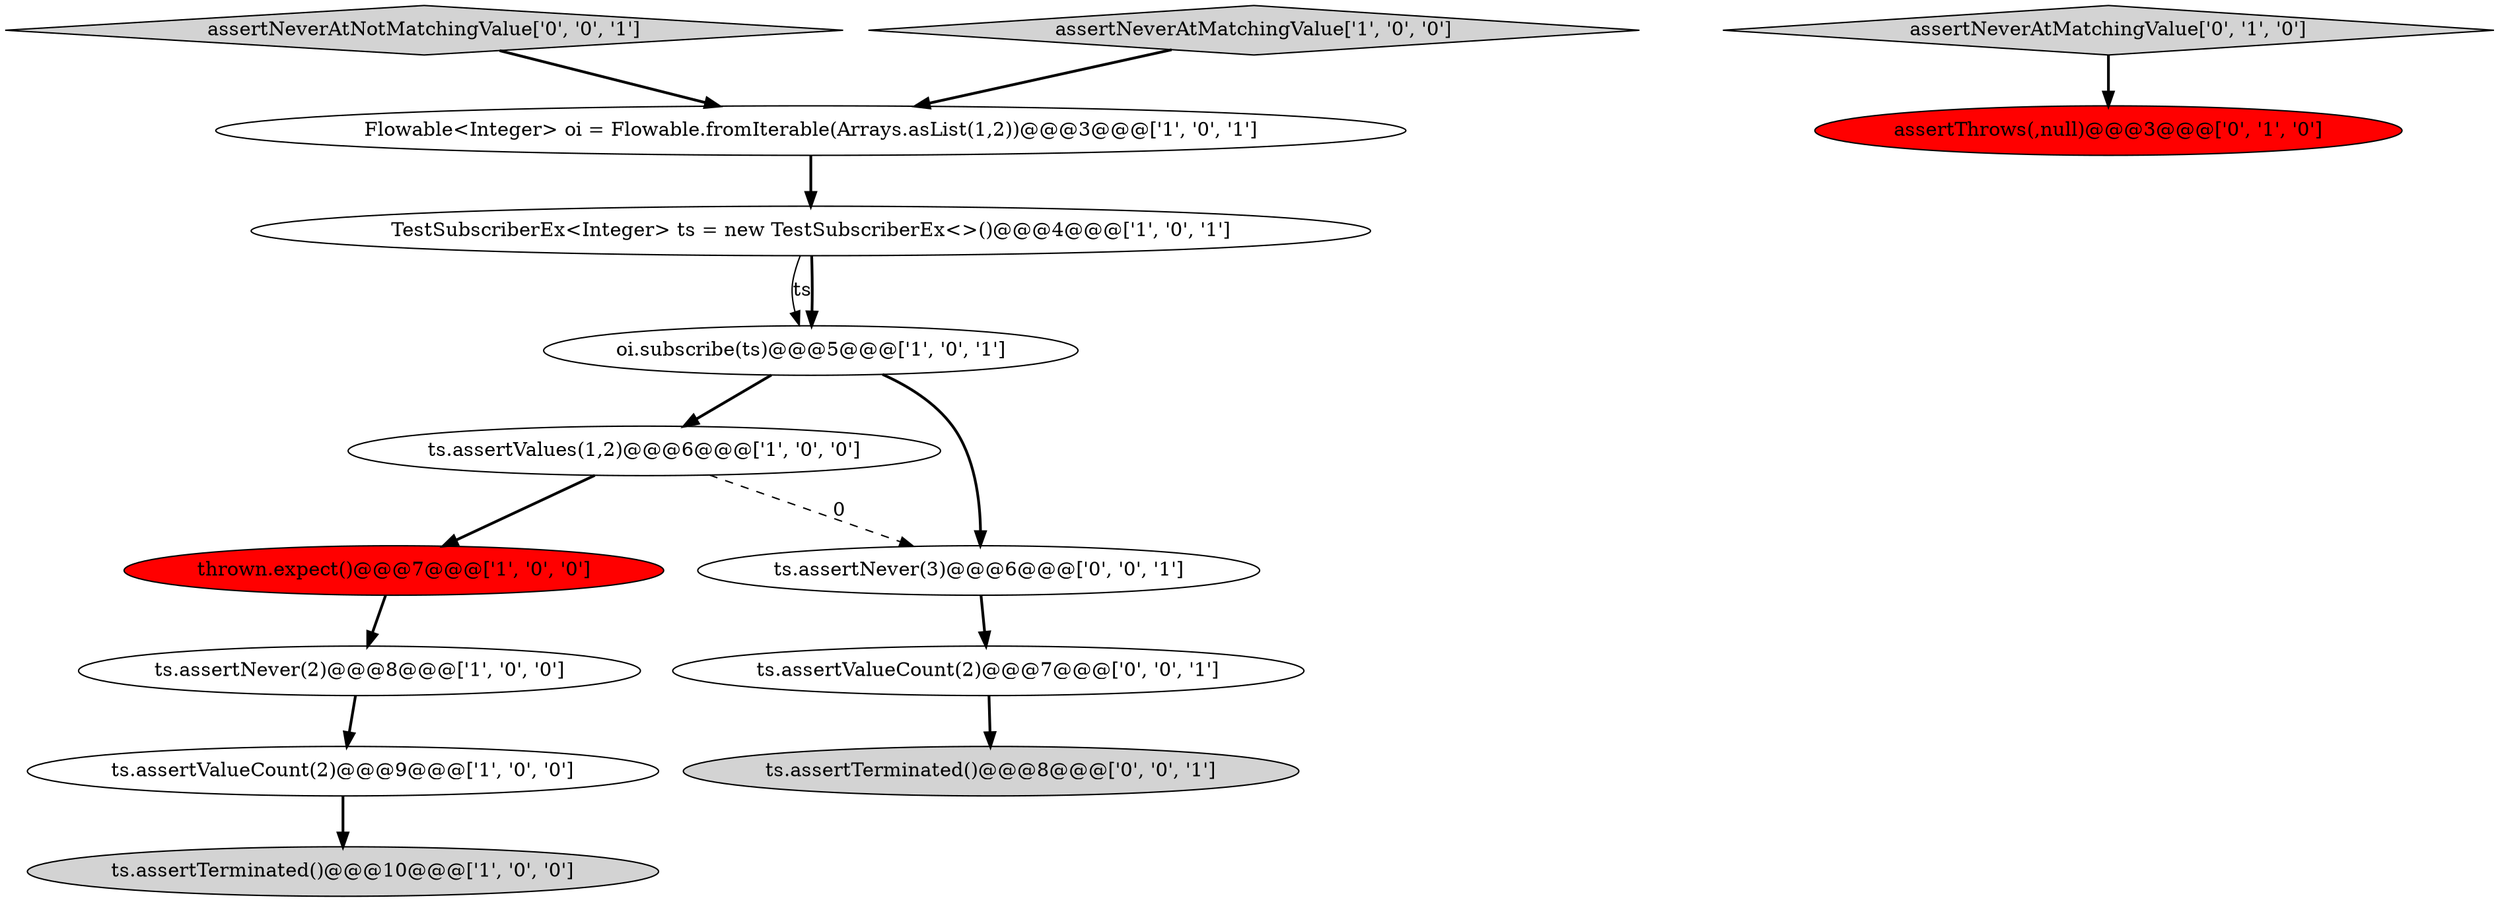 digraph {
7 [style = filled, label = "ts.assertValueCount(2)@@@9@@@['1', '0', '0']", fillcolor = white, shape = ellipse image = "AAA0AAABBB1BBB"];
9 [style = filled, label = "assertNeverAtMatchingValue['0', '1', '0']", fillcolor = lightgray, shape = diamond image = "AAA0AAABBB2BBB"];
11 [style = filled, label = "assertNeverAtNotMatchingValue['0', '0', '1']", fillcolor = lightgray, shape = diamond image = "AAA0AAABBB3BBB"];
5 [style = filled, label = "thrown.expect()@@@7@@@['1', '0', '0']", fillcolor = red, shape = ellipse image = "AAA1AAABBB1BBB"];
12 [style = filled, label = "ts.assertTerminated()@@@8@@@['0', '0', '1']", fillcolor = lightgray, shape = ellipse image = "AAA0AAABBB3BBB"];
6 [style = filled, label = "TestSubscriberEx<Integer> ts = new TestSubscriberEx<>()@@@4@@@['1', '0', '1']", fillcolor = white, shape = ellipse image = "AAA0AAABBB1BBB"];
0 [style = filled, label = "assertNeverAtMatchingValue['1', '0', '0']", fillcolor = lightgray, shape = diamond image = "AAA0AAABBB1BBB"];
1 [style = filled, label = "ts.assertTerminated()@@@10@@@['1', '0', '0']", fillcolor = lightgray, shape = ellipse image = "AAA0AAABBB1BBB"];
8 [style = filled, label = "ts.assertValues(1,2)@@@6@@@['1', '0', '0']", fillcolor = white, shape = ellipse image = "AAA0AAABBB1BBB"];
10 [style = filled, label = "assertThrows(,null)@@@3@@@['0', '1', '0']", fillcolor = red, shape = ellipse image = "AAA1AAABBB2BBB"];
13 [style = filled, label = "ts.assertValueCount(2)@@@7@@@['0', '0', '1']", fillcolor = white, shape = ellipse image = "AAA0AAABBB3BBB"];
3 [style = filled, label = "Flowable<Integer> oi = Flowable.fromIterable(Arrays.asList(1,2))@@@3@@@['1', '0', '1']", fillcolor = white, shape = ellipse image = "AAA0AAABBB1BBB"];
14 [style = filled, label = "ts.assertNever(3)@@@6@@@['0', '0', '1']", fillcolor = white, shape = ellipse image = "AAA0AAABBB3BBB"];
4 [style = filled, label = "ts.assertNever(2)@@@8@@@['1', '0', '0']", fillcolor = white, shape = ellipse image = "AAA0AAABBB1BBB"];
2 [style = filled, label = "oi.subscribe(ts)@@@5@@@['1', '0', '1']", fillcolor = white, shape = ellipse image = "AAA0AAABBB1BBB"];
0->3 [style = bold, label=""];
3->6 [style = bold, label=""];
6->2 [style = solid, label="ts"];
7->1 [style = bold, label=""];
14->13 [style = bold, label=""];
13->12 [style = bold, label=""];
9->10 [style = bold, label=""];
8->5 [style = bold, label=""];
8->14 [style = dashed, label="0"];
2->14 [style = bold, label=""];
11->3 [style = bold, label=""];
4->7 [style = bold, label=""];
5->4 [style = bold, label=""];
2->8 [style = bold, label=""];
6->2 [style = bold, label=""];
}
